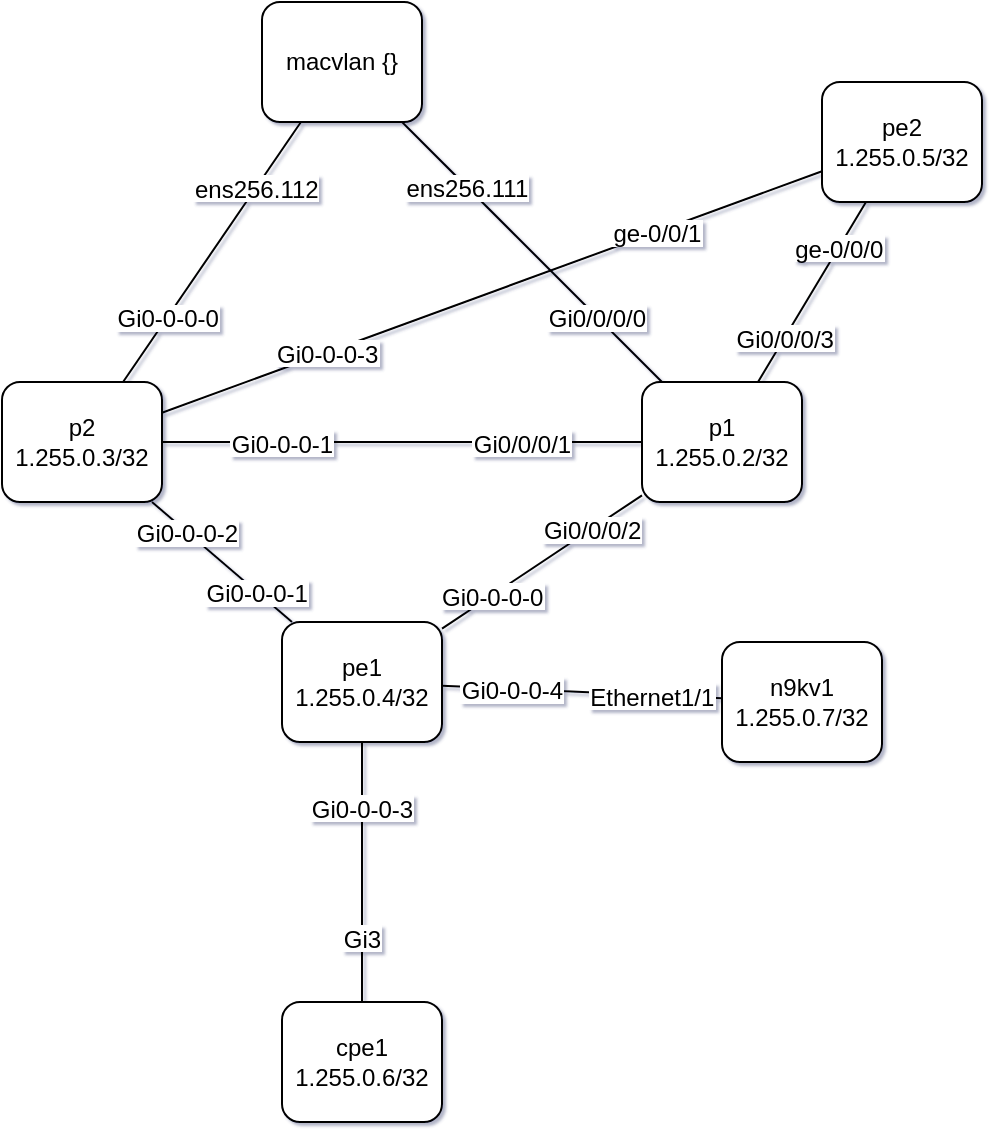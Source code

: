 <mxfile type="device" compressed="false">
    <diagram id="Topology" name="Topology">
      <mxGraphModel dx="1000" dy="1000" grid="1" gridSize="10" guides="1" tooltips="1" connect="1" arrows="1" fold="1" page="1" pageScale="1" pageWidth="827" pageHeight="1169" math="0" shadow="1">
        <root>
          <mxCell id="0" />   
          <mxCell id="1" parent="0" />
        <object id="p1" label="p1 1.255.0.2/32">
      <mxCell style="rounded=1;whiteSpace=wrap;html=1;" vertex="1" parent="1">
          <mxGeometry x="410" y="80" width="80" height="60" as="geometry" />
      </mxCell>
    </object><object id="macvlan" label="macvlan {}">
      <mxCell style="rounded=1;whiteSpace=wrap;html=1;" vertex="1" parent="1">
          <mxGeometry x="220" y="-110" width="80" height="60" as="geometry" />
      </mxCell>
    </object><mxCell id="98c2c740f6a1b49c9adaff642d7a0878-src" value="Gi0/0/0/0" style="labelBackgroundColor=#ffffff;;" vertex="1" connectable="0" parent="98c2c740f6a1b49c9adaff642d7a0878">
      <mxGeometry x="-0.5" relative="1" as="geometry">
        <mxPoint as="offset" />
      </mxGeometry>
    </mxCell><mxCell id="98c2c740f6a1b49c9adaff642d7a0878-trgt" value="ens256.111" style="labelBackgroundColor=#ffffff;;" vertex="1" connectable="0" parent="98c2c740f6a1b49c9adaff642d7a0878">
      <mxGeometry x="0.5" relative="-1" as="geometry">
        <mxPoint as="offset" />
      </mxGeometry>
    </mxCell><object id="98c2c740f6a1b49c9adaff642d7a0878" label="" src_label="Gi0/0/0/0" trgt_label="ens256.111" source="p1" target="macvlan">
      <mxCell style="endArrow=none;" edge="1" parent="1" source="p1" target="macvlan">
          <mxGeometry relative="1" as="geometry" />
      </mxCell>
    </object><object id="p2" label="p2 1.255.0.3/32">
      <mxCell style="rounded=1;whiteSpace=wrap;html=1;" vertex="1" parent="1">
          <mxGeometry x="90" y="80" width="80" height="60" as="geometry" />
      </mxCell>
    </object><mxCell id="9be69927715aade5762de81c5b7b0865-src" value="Gi0-0-0-0" style="labelBackgroundColor=#ffffff;;" vertex="1" connectable="0" parent="9be69927715aade5762de81c5b7b0865">
      <mxGeometry x="-0.5" relative="1" as="geometry">
        <mxPoint as="offset" />
      </mxGeometry>
    </mxCell><mxCell id="9be69927715aade5762de81c5b7b0865-trgt" value="ens256.112" style="labelBackgroundColor=#ffffff;;" vertex="1" connectable="0" parent="9be69927715aade5762de81c5b7b0865">
      <mxGeometry x="0.5" relative="-1" as="geometry">
        <mxPoint as="offset" />
      </mxGeometry>
    </mxCell><object id="9be69927715aade5762de81c5b7b0865" label="" src_label="Gi0-0-0-0" trgt_label="ens256.112" source="p2" target="macvlan">
      <mxCell style="endArrow=none;" edge="1" parent="1" source="p2" target="macvlan">
          <mxGeometry relative="1" as="geometry" />
      </mxCell>
    </object><mxCell id="e9067e8ab555bc2be04cd6e1b6c7eb32-src" value="Gi0/0/0/1" style="labelBackgroundColor=#ffffff;;" vertex="1" connectable="0" parent="e9067e8ab555bc2be04cd6e1b6c7eb32">
      <mxGeometry x="-0.5" relative="1" as="geometry">
        <mxPoint as="offset" />
      </mxGeometry>
    </mxCell><mxCell id="e9067e8ab555bc2be04cd6e1b6c7eb32-trgt" value="Gi0-0-0-1" style="labelBackgroundColor=#ffffff;;" vertex="1" connectable="0" parent="e9067e8ab555bc2be04cd6e1b6c7eb32">
      <mxGeometry x="0.5" relative="-1" as="geometry">
        <mxPoint as="offset" />
      </mxGeometry>
    </mxCell><object id="e9067e8ab555bc2be04cd6e1b6c7eb32" label="" src_label="Gi0/0/0/1" trgt_label="Gi0-0-0-1" source="p1" target="p2">
      <mxCell style="endArrow=none;" edge="1" parent="1" source="p1" target="p2">
          <mxGeometry relative="1" as="geometry" />
      </mxCell>
    </object><object id="pe1" label="pe1 1.255.0.4/32">
      <mxCell style="rounded=1;whiteSpace=wrap;html=1;" vertex="1" parent="1">
          <mxGeometry x="230" y="200" width="80" height="60" as="geometry" />
      </mxCell>
    </object><mxCell id="9ddbe0b5858c8935842dc615d04e65fd-src" value="Gi0/0/0/2" style="labelBackgroundColor=#ffffff;;" vertex="1" connectable="0" parent="9ddbe0b5858c8935842dc615d04e65fd">
      <mxGeometry x="-0.5" relative="1" as="geometry">
        <mxPoint as="offset" />
      </mxGeometry>
    </mxCell><mxCell id="9ddbe0b5858c8935842dc615d04e65fd-trgt" value="Gi0-0-0-0" style="labelBackgroundColor=#ffffff;;" vertex="1" connectable="0" parent="9ddbe0b5858c8935842dc615d04e65fd">
      <mxGeometry x="0.5" relative="-1" as="geometry">
        <mxPoint as="offset" />
      </mxGeometry>
    </mxCell><object id="9ddbe0b5858c8935842dc615d04e65fd" label="" src_label="Gi0/0/0/2" trgt_label="Gi0-0-0-0" source="p1" target="pe1">
      <mxCell style="endArrow=none;" edge="1" parent="1" source="p1" target="pe1">
          <mxGeometry relative="1" as="geometry" />
      </mxCell>
    </object><mxCell id="3a3ef6235587b8000ed7a43fb8aaeaab-src" value="Gi0-0-0-2" style="labelBackgroundColor=#ffffff;;" vertex="1" connectable="0" parent="3a3ef6235587b8000ed7a43fb8aaeaab">
      <mxGeometry x="-0.5" relative="1" as="geometry">
        <mxPoint as="offset" />
      </mxGeometry>
    </mxCell><mxCell id="3a3ef6235587b8000ed7a43fb8aaeaab-trgt" value="Gi0-0-0-1" style="labelBackgroundColor=#ffffff;;" vertex="1" connectable="0" parent="3a3ef6235587b8000ed7a43fb8aaeaab">
      <mxGeometry x="0.5" relative="-1" as="geometry">
        <mxPoint as="offset" />
      </mxGeometry>
    </mxCell><object id="3a3ef6235587b8000ed7a43fb8aaeaab" label="" src_label="Gi0-0-0-2" trgt_label="Gi0-0-0-1" source="p2" target="pe1">
      <mxCell style="endArrow=none;" edge="1" parent="1" source="p2" target="pe1">
          <mxGeometry relative="1" as="geometry" />
      </mxCell>
    </object><object id="pe2" label="pe2 1.255.0.5/32">
      <mxCell style="rounded=1;whiteSpace=wrap;html=1;" vertex="1" parent="1">
          <mxGeometry x="500" y="-70" width="80" height="60" as="geometry" />
      </mxCell>
    </object><mxCell id="232937b8f9b03b3d9847fe91406d46c3-src" value="Gi0/0/0/3" style="labelBackgroundColor=#ffffff;;" vertex="1" connectable="0" parent="232937b8f9b03b3d9847fe91406d46c3">
      <mxGeometry x="-0.5" relative="1" as="geometry">
        <mxPoint as="offset" />
      </mxGeometry>
    </mxCell><mxCell id="232937b8f9b03b3d9847fe91406d46c3-trgt" value="ge-0/0/0" style="labelBackgroundColor=#ffffff;;" vertex="1" connectable="0" parent="232937b8f9b03b3d9847fe91406d46c3">
      <mxGeometry x="0.5" relative="-1" as="geometry">
        <mxPoint as="offset" />
      </mxGeometry>
    </mxCell><object id="232937b8f9b03b3d9847fe91406d46c3" label="" src_label="Gi0/0/0/3" trgt_label="ge-0/0/0" source="p1" target="pe2">
      <mxCell style="endArrow=none;" edge="1" parent="1" source="p1" target="pe2">
          <mxGeometry relative="1" as="geometry" />
      </mxCell>
    </object><mxCell id="9e2d08692a29e27c2c465050a49dbeb9-src" value="Gi0-0-0-3" style="labelBackgroundColor=#ffffff;;" vertex="1" connectable="0" parent="9e2d08692a29e27c2c465050a49dbeb9">
      <mxGeometry x="-0.5" relative="1" as="geometry">
        <mxPoint as="offset" />
      </mxGeometry>
    </mxCell><mxCell id="9e2d08692a29e27c2c465050a49dbeb9-trgt" value="ge-0/0/1" style="labelBackgroundColor=#ffffff;;" vertex="1" connectable="0" parent="9e2d08692a29e27c2c465050a49dbeb9">
      <mxGeometry x="0.5" relative="-1" as="geometry">
        <mxPoint as="offset" />
      </mxGeometry>
    </mxCell><object id="9e2d08692a29e27c2c465050a49dbeb9" label="" src_label="Gi0-0-0-3" trgt_label="ge-0/0/1" source="p2" target="pe2">
      <mxCell style="endArrow=none;" edge="1" parent="1" source="p2" target="pe2">
          <mxGeometry relative="1" as="geometry" />
      </mxCell>
    </object><object id="cpe1" label="cpe1 1.255.0.6/32">
      <mxCell style="rounded=1;whiteSpace=wrap;html=1;" vertex="1" parent="1">
          <mxGeometry x="230" y="390" width="80" height="60" as="geometry" />
      </mxCell>
    </object><mxCell id="ece266b6beffb722fdd0ee24c39e62bc-src" value="Gi0-0-0-2" style="labelBackgroundColor=#ffffff;;" vertex="1" connectable="0" parent="ece266b6beffb722fdd0ee24c39e62bc">
      <mxGeometry x="-0.5" relative="1" as="geometry">
        <mxPoint as="offset" />
      </mxGeometry>
    </mxCell><mxCell id="ece266b6beffb722fdd0ee24c39e62bc-trgt" value="Gi2" style="labelBackgroundColor=#ffffff;;" vertex="1" connectable="0" parent="ece266b6beffb722fdd0ee24c39e62bc">
      <mxGeometry x="0.5" relative="-1" as="geometry">
        <mxPoint as="offset" />
      </mxGeometry>
    </mxCell><object id="ece266b6beffb722fdd0ee24c39e62bc" label="" src_label="Gi0-0-0-2" trgt_label="Gi2" source="pe1" target="cpe1">
      <mxCell style="endArrow=none;" edge="1" parent="1" source="pe1" target="cpe1">
          <mxGeometry relative="1" as="geometry" />
      </mxCell>
    </object><mxCell id="f1a668c772e625629df611925295c11b-src" value="Gi0-0-0-3" style="labelBackgroundColor=#ffffff;;" vertex="1" connectable="0" parent="f1a668c772e625629df611925295c11b">
      <mxGeometry x="-0.5" relative="1" as="geometry">
        <mxPoint as="offset" />
      </mxGeometry>
    </mxCell><mxCell id="f1a668c772e625629df611925295c11b-trgt" value="Gi3" style="labelBackgroundColor=#ffffff;;" vertex="1" connectable="0" parent="f1a668c772e625629df611925295c11b">
      <mxGeometry x="0.5" relative="-1" as="geometry">
        <mxPoint as="offset" />
      </mxGeometry>
    </mxCell><object id="f1a668c772e625629df611925295c11b" label="" src_label="Gi0-0-0-3" trgt_label="Gi3" source="pe1" target="cpe1">
      <mxCell style="endArrow=none;" edge="1" parent="1" source="pe1" target="cpe1">
          <mxGeometry relative="1" as="geometry" />
      </mxCell>
    </object><object id="n9kv1" label="n9kv1 1.255.0.7/32">
      <mxCell style="rounded=1;whiteSpace=wrap;html=1;" vertex="1" parent="1">
          <mxGeometry x="450" y="210" width="80" height="60" as="geometry" />
      </mxCell>
    </object><mxCell id="474902778a48380fdede0d574a071d05-src" value="Gi0-0-0-4" style="labelBackgroundColor=#ffffff;;" vertex="1" connectable="0" parent="474902778a48380fdede0d574a071d05">
      <mxGeometry x="-0.5" relative="1" as="geometry">
        <mxPoint as="offset" />
      </mxGeometry>
    </mxCell><mxCell id="474902778a48380fdede0d574a071d05-trgt" value="Ethernet1/1" style="labelBackgroundColor=#ffffff;;" vertex="1" connectable="0" parent="474902778a48380fdede0d574a071d05">
      <mxGeometry x="0.5" relative="-1" as="geometry">
        <mxPoint as="offset" />
      </mxGeometry>
    </mxCell><object id="474902778a48380fdede0d574a071d05" label="" src_label="Gi0-0-0-4" trgt_label="Ethernet1/1" source="pe1" target="n9kv1">
      <mxCell style="endArrow=none;" edge="1" parent="1" source="pe1" target="n9kv1">
          <mxGeometry relative="1" as="geometry" />
      </mxCell>
    </object></root>
      </mxGraphModel>
    </diagram></mxfile>
